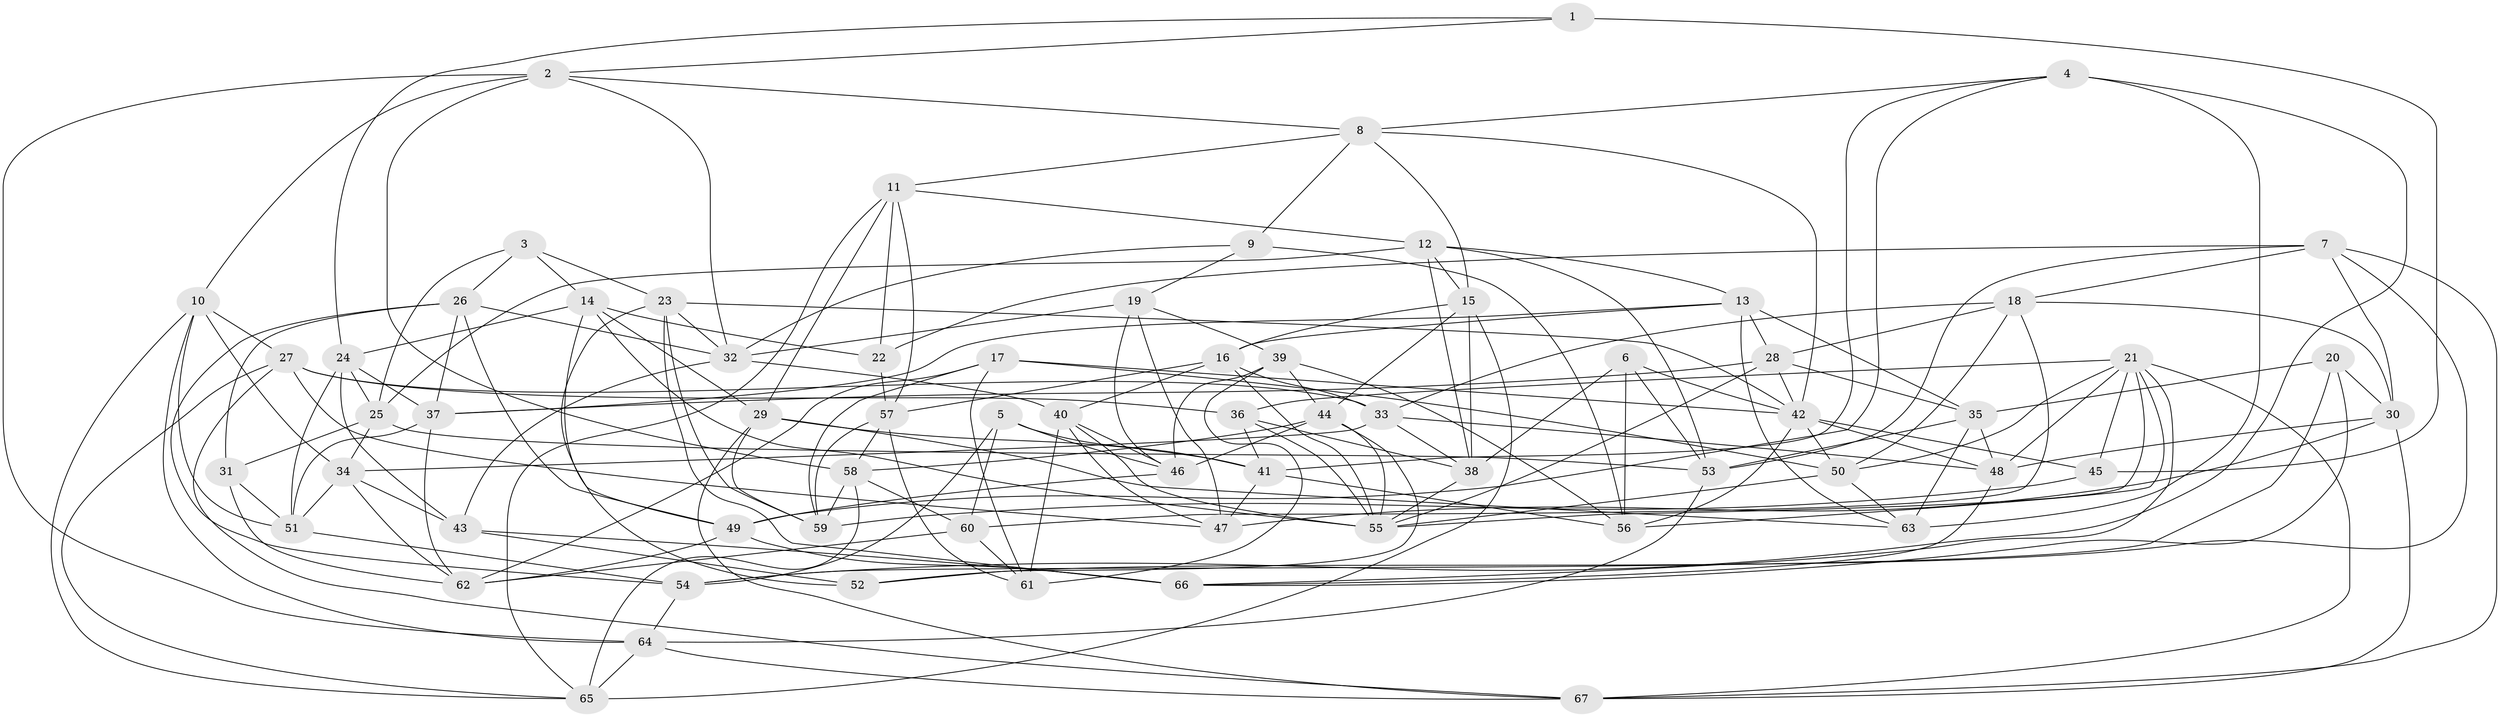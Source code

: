 // original degree distribution, {4: 1.0}
// Generated by graph-tools (version 1.1) at 2025/38/03/04/25 23:38:18]
// undirected, 67 vertices, 190 edges
graph export_dot {
  node [color=gray90,style=filled];
  1;
  2;
  3;
  4;
  5;
  6;
  7;
  8;
  9;
  10;
  11;
  12;
  13;
  14;
  15;
  16;
  17;
  18;
  19;
  20;
  21;
  22;
  23;
  24;
  25;
  26;
  27;
  28;
  29;
  30;
  31;
  32;
  33;
  34;
  35;
  36;
  37;
  38;
  39;
  40;
  41;
  42;
  43;
  44;
  45;
  46;
  47;
  48;
  49;
  50;
  51;
  52;
  53;
  54;
  55;
  56;
  57;
  58;
  59;
  60;
  61;
  62;
  63;
  64;
  65;
  66;
  67;
  1 -- 2 [weight=1.0];
  1 -- 24 [weight=1.0];
  1 -- 45 [weight=2.0];
  2 -- 8 [weight=1.0];
  2 -- 10 [weight=1.0];
  2 -- 32 [weight=1.0];
  2 -- 58 [weight=1.0];
  2 -- 64 [weight=1.0];
  3 -- 14 [weight=1.0];
  3 -- 23 [weight=1.0];
  3 -- 25 [weight=1.0];
  3 -- 26 [weight=1.0];
  4 -- 8 [weight=1.0];
  4 -- 41 [weight=1.0];
  4 -- 49 [weight=1.0];
  4 -- 54 [weight=1.0];
  4 -- 63 [weight=2.0];
  5 -- 41 [weight=1.0];
  5 -- 46 [weight=1.0];
  5 -- 54 [weight=1.0];
  5 -- 60 [weight=1.0];
  6 -- 38 [weight=1.0];
  6 -- 42 [weight=1.0];
  6 -- 53 [weight=1.0];
  6 -- 56 [weight=1.0];
  7 -- 18 [weight=1.0];
  7 -- 22 [weight=1.0];
  7 -- 30 [weight=1.0];
  7 -- 52 [weight=1.0];
  7 -- 53 [weight=1.0];
  7 -- 67 [weight=1.0];
  8 -- 9 [weight=1.0];
  8 -- 11 [weight=1.0];
  8 -- 15 [weight=1.0];
  8 -- 42 [weight=1.0];
  9 -- 19 [weight=1.0];
  9 -- 32 [weight=1.0];
  9 -- 56 [weight=1.0];
  10 -- 27 [weight=1.0];
  10 -- 34 [weight=1.0];
  10 -- 51 [weight=1.0];
  10 -- 64 [weight=1.0];
  10 -- 65 [weight=1.0];
  11 -- 12 [weight=1.0];
  11 -- 22 [weight=1.0];
  11 -- 29 [weight=1.0];
  11 -- 57 [weight=1.0];
  11 -- 65 [weight=1.0];
  12 -- 13 [weight=1.0];
  12 -- 15 [weight=1.0];
  12 -- 25 [weight=1.0];
  12 -- 38 [weight=1.0];
  12 -- 53 [weight=1.0];
  13 -- 16 [weight=1.0];
  13 -- 28 [weight=1.0];
  13 -- 35 [weight=1.0];
  13 -- 37 [weight=1.0];
  13 -- 63 [weight=1.0];
  14 -- 22 [weight=1.0];
  14 -- 24 [weight=1.0];
  14 -- 29 [weight=1.0];
  14 -- 49 [weight=1.0];
  14 -- 55 [weight=1.0];
  15 -- 16 [weight=1.0];
  15 -- 38 [weight=1.0];
  15 -- 44 [weight=1.0];
  15 -- 65 [weight=1.0];
  16 -- 33 [weight=1.0];
  16 -- 40 [weight=1.0];
  16 -- 55 [weight=1.0];
  16 -- 57 [weight=1.0];
  17 -- 42 [weight=1.0];
  17 -- 50 [weight=1.0];
  17 -- 59 [weight=1.0];
  17 -- 61 [weight=1.0];
  17 -- 62 [weight=2.0];
  18 -- 28 [weight=1.0];
  18 -- 30 [weight=1.0];
  18 -- 33 [weight=1.0];
  18 -- 50 [weight=1.0];
  18 -- 60 [weight=1.0];
  19 -- 32 [weight=1.0];
  19 -- 39 [weight=1.0];
  19 -- 46 [weight=1.0];
  19 -- 47 [weight=2.0];
  20 -- 30 [weight=1.0];
  20 -- 35 [weight=1.0];
  20 -- 54 [weight=1.0];
  20 -- 66 [weight=1.0];
  21 -- 36 [weight=1.0];
  21 -- 45 [weight=1.0];
  21 -- 48 [weight=1.0];
  21 -- 50 [weight=1.0];
  21 -- 55 [weight=1.0];
  21 -- 56 [weight=1.0];
  21 -- 66 [weight=1.0];
  21 -- 67 [weight=1.0];
  22 -- 57 [weight=1.0];
  23 -- 32 [weight=1.0];
  23 -- 42 [weight=1.0];
  23 -- 52 [weight=1.0];
  23 -- 59 [weight=1.0];
  23 -- 66 [weight=1.0];
  24 -- 25 [weight=1.0];
  24 -- 37 [weight=1.0];
  24 -- 43 [weight=1.0];
  24 -- 51 [weight=1.0];
  25 -- 31 [weight=1.0];
  25 -- 34 [weight=1.0];
  25 -- 53 [weight=1.0];
  26 -- 31 [weight=1.0];
  26 -- 32 [weight=1.0];
  26 -- 37 [weight=1.0];
  26 -- 49 [weight=1.0];
  26 -- 54 [weight=1.0];
  27 -- 33 [weight=1.0];
  27 -- 36 [weight=1.0];
  27 -- 47 [weight=1.0];
  27 -- 65 [weight=1.0];
  27 -- 67 [weight=1.0];
  28 -- 35 [weight=1.0];
  28 -- 37 [weight=1.0];
  28 -- 42 [weight=1.0];
  28 -- 55 [weight=1.0];
  29 -- 41 [weight=1.0];
  29 -- 59 [weight=1.0];
  29 -- 63 [weight=1.0];
  29 -- 67 [weight=1.0];
  30 -- 47 [weight=1.0];
  30 -- 48 [weight=1.0];
  30 -- 67 [weight=1.0];
  31 -- 51 [weight=1.0];
  31 -- 62 [weight=1.0];
  32 -- 40 [weight=1.0];
  32 -- 43 [weight=2.0];
  33 -- 34 [weight=1.0];
  33 -- 38 [weight=1.0];
  33 -- 48 [weight=1.0];
  34 -- 43 [weight=1.0];
  34 -- 51 [weight=1.0];
  34 -- 62 [weight=1.0];
  35 -- 48 [weight=1.0];
  35 -- 53 [weight=1.0];
  35 -- 63 [weight=1.0];
  36 -- 38 [weight=1.0];
  36 -- 41 [weight=1.0];
  36 -- 55 [weight=2.0];
  37 -- 51 [weight=1.0];
  37 -- 62 [weight=1.0];
  38 -- 55 [weight=1.0];
  39 -- 44 [weight=1.0];
  39 -- 46 [weight=1.0];
  39 -- 56 [weight=1.0];
  39 -- 61 [weight=2.0];
  40 -- 46 [weight=1.0];
  40 -- 47 [weight=1.0];
  40 -- 55 [weight=1.0];
  40 -- 61 [weight=1.0];
  41 -- 47 [weight=1.0];
  41 -- 56 [weight=1.0];
  42 -- 45 [weight=2.0];
  42 -- 48 [weight=1.0];
  42 -- 50 [weight=1.0];
  42 -- 56 [weight=1.0];
  43 -- 52 [weight=1.0];
  43 -- 66 [weight=1.0];
  44 -- 46 [weight=1.0];
  44 -- 52 [weight=1.0];
  44 -- 55 [weight=1.0];
  44 -- 58 [weight=1.0];
  45 -- 59 [weight=1.0];
  46 -- 49 [weight=1.0];
  48 -- 66 [weight=1.0];
  49 -- 62 [weight=1.0];
  49 -- 66 [weight=1.0];
  50 -- 55 [weight=1.0];
  50 -- 63 [weight=1.0];
  51 -- 54 [weight=1.0];
  53 -- 64 [weight=1.0];
  54 -- 64 [weight=1.0];
  57 -- 58 [weight=1.0];
  57 -- 59 [weight=1.0];
  57 -- 61 [weight=1.0];
  58 -- 59 [weight=1.0];
  58 -- 60 [weight=1.0];
  58 -- 65 [weight=1.0];
  60 -- 61 [weight=1.0];
  60 -- 62 [weight=2.0];
  64 -- 65 [weight=1.0];
  64 -- 67 [weight=1.0];
}
